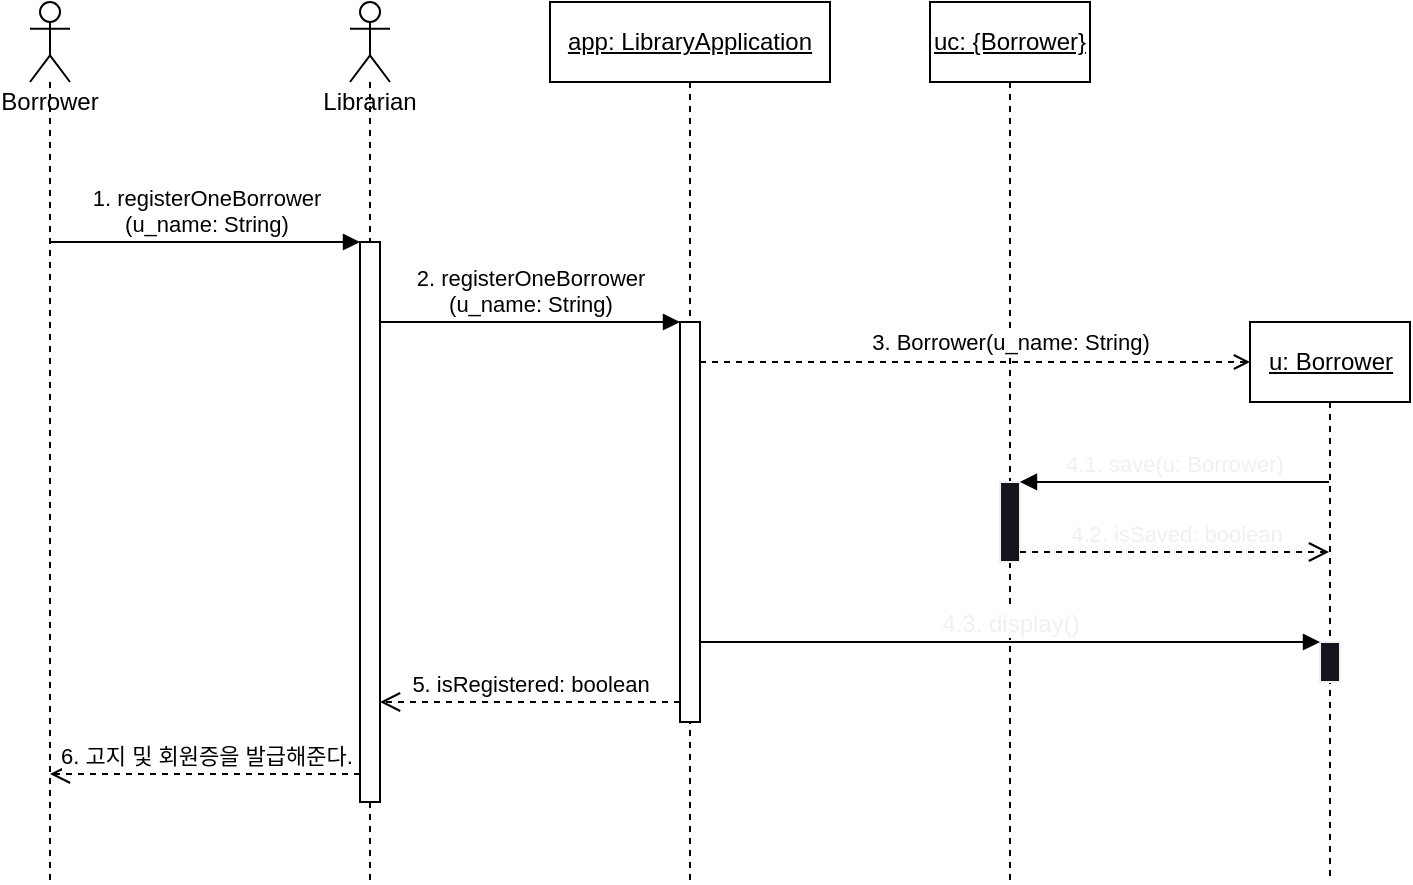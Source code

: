 <mxfile>
    <diagram id="SbDjxOFhfJFgFubJpmIF" name="Page-1">
        <mxGraphModel dx="461" dy="648" grid="1" gridSize="10" guides="1" tooltips="1" connect="1" arrows="1" fold="1" page="1" pageScale="1" pageWidth="850" pageHeight="1100" math="0" shadow="0">
            <root>
                <mxCell id="0"/>
                <mxCell id="1" parent="0"/>
                <mxCell id="3" value="Borrower" style="shape=umlLifeline;participant=umlActor;perimeter=lifelinePerimeter;whiteSpace=wrap;html=1;container=1;collapsible=0;recursiveResize=0;verticalAlign=top;spacingTop=36;outlineConnect=0;" vertex="1" parent="1">
                    <mxGeometry x="30" y="40" width="20" height="440" as="geometry"/>
                </mxCell>
                <mxCell id="4" value="Librarian&lt;br&gt;" style="shape=umlLifeline;participant=umlActor;perimeter=lifelinePerimeter;whiteSpace=wrap;html=1;container=1;collapsible=0;recursiveResize=0;verticalAlign=top;spacingTop=36;outlineConnect=0;" vertex="1" parent="1">
                    <mxGeometry x="190" y="40" width="20" height="440" as="geometry"/>
                </mxCell>
                <mxCell id="5" value="" style="html=1;points=[];perimeter=orthogonalPerimeter;" vertex="1" parent="4">
                    <mxGeometry x="5" y="120" width="10" height="280" as="geometry"/>
                </mxCell>
                <mxCell id="6" value="1. registerOneBorrower&lt;br&gt;(u_name: String)" style="html=1;verticalAlign=bottom;endArrow=block;entryX=0;entryY=0;" edge="1" target="5" parent="1" source="3">
                    <mxGeometry relative="1" as="geometry">
                        <mxPoint x="-150.5" y="130.0" as="sourcePoint"/>
                    </mxGeometry>
                </mxCell>
                <mxCell id="7" value="6. 고지 및 회원증을 발급해준다." style="html=1;verticalAlign=bottom;endArrow=open;dashed=1;endSize=8;exitX=0;exitY=0.95;" edge="1" source="5" parent="1" target="3">
                    <mxGeometry relative="1" as="geometry">
                        <mxPoint x="30" y="206" as="targetPoint"/>
                    </mxGeometry>
                </mxCell>
                <mxCell id="8" value="&lt;u&gt;app: LibraryApplication&lt;/u&gt;" style="shape=umlLifeline;perimeter=lifelinePerimeter;whiteSpace=wrap;html=1;container=1;collapsible=0;recursiveResize=0;outlineConnect=0;" vertex="1" parent="1">
                    <mxGeometry x="290" y="40" width="140" height="440" as="geometry"/>
                </mxCell>
                <mxCell id="37" value="" style="html=1;points=[];perimeter=orthogonalPerimeter;" vertex="1" parent="8">
                    <mxGeometry x="65" y="160" width="10" height="200" as="geometry"/>
                </mxCell>
                <mxCell id="11" value="&lt;u&gt;uc: {Borrower}&lt;/u&gt;" style="shape=umlLifeline;perimeter=lifelinePerimeter;whiteSpace=wrap;html=1;container=1;collapsible=0;recursiveResize=0;outlineConnect=0;" vertex="1" parent="1">
                    <mxGeometry x="480" y="40" width="80" height="440" as="geometry"/>
                </mxCell>
                <mxCell id="49" value="" style="html=1;points=[];perimeter=orthogonalPerimeter;strokeColor=rgb(240, 240, 240);fontFamily=Helvetica;fontSize=12;fontColor=rgb(240, 240, 240);fillColor=rgb(24, 20, 29);" vertex="1" parent="11">
                    <mxGeometry x="35" y="240" width="10" height="40" as="geometry"/>
                </mxCell>
                <mxCell id="22" value="" style="html=1;verticalAlign=bottom;labelBackgroundColor=none;endArrow=open;endFill=0;dashed=1;entryX=0;entryY=0.5;entryDx=0;entryDy=0;" edge="1" parent="1" source="37" target="47">
                    <mxGeometry width="160" relative="1" as="geometry">
                        <mxPoint x="300" y="250" as="sourcePoint"/>
                        <mxPoint x="456.364" y="240" as="targetPoint"/>
                    </mxGeometry>
                </mxCell>
                <mxCell id="42" value="3. Borrower(u_name: String)" style="edgeLabel;html=1;align=center;verticalAlign=middle;resizable=0;points=[];" vertex="1" connectable="0" parent="22">
                    <mxGeometry x="0.581" relative="1" as="geometry">
                        <mxPoint x="-63" y="-10" as="offset"/>
                    </mxGeometry>
                </mxCell>
                <mxCell id="38" value="2. registerOneBorrower&lt;br&gt;(u_name: String)" style="html=1;verticalAlign=bottom;endArrow=block;entryX=0;entryY=0;" edge="1" target="37" parent="1" source="5">
                    <mxGeometry relative="1" as="geometry">
                        <mxPoint x="290" y="160" as="sourcePoint"/>
                    </mxGeometry>
                </mxCell>
                <mxCell id="39" value="5. isRegistered: boolean" style="html=1;verticalAlign=bottom;endArrow=open;dashed=1;endSize=8;exitX=0;exitY=0.95;" edge="1" source="37" parent="1" target="5">
                    <mxGeometry relative="1" as="geometry">
                        <mxPoint x="290" y="236" as="targetPoint"/>
                    </mxGeometry>
                </mxCell>
                <mxCell id="48" value=":Object" style="shape=umlLifeline;perimeter=lifelinePerimeter;whiteSpace=wrap;html=1;container=1;collapsible=0;recursiveResize=0;outlineConnect=0;" vertex="1" parent="1">
                    <mxGeometry x="640" y="200" width="80" height="280" as="geometry"/>
                </mxCell>
                <mxCell id="47" value="&lt;u&gt;u: Borrower&lt;/u&gt;" style="html=1;" vertex="1" parent="48">
                    <mxGeometry width="80" height="40" as="geometry"/>
                </mxCell>
                <mxCell id="55" value="" style="html=1;points=[];perimeter=orthogonalPerimeter;strokeColor=rgb(240, 240, 240);fontFamily=Helvetica;fontSize=12;fontColor=rgb(240, 240, 240);fillColor=rgb(24, 20, 29);" vertex="1" parent="48">
                    <mxGeometry x="35" y="160" width="10" height="20" as="geometry"/>
                </mxCell>
                <mxCell id="51" value="&lt;span style=&quot;font-size: 11px;&quot;&gt;4.2. isSaved: boolean&lt;/span&gt;" style="html=1;verticalAlign=bottom;endArrow=open;dashed=1;endSize=8;exitX=1;exitY=0.875;fontFamily=Helvetica;fontSize=12;fontColor=rgb(240, 240, 240);exitDx=0;exitDy=0;exitPerimeter=0;" edge="1" source="49" parent="1" target="48">
                    <mxGeometry relative="1" as="geometry">
                        <mxPoint x="450" y="356" as="targetPoint"/>
                    </mxGeometry>
                </mxCell>
                <mxCell id="54" value="4.3. display()" style="html=1;verticalAlign=bottom;endArrow=block;fontFamily=Helvetica;fontSize=12;fontColor=rgb(240, 240, 240);" edge="1" parent="1" source="37" target="55">
                    <mxGeometry width="80" relative="1" as="geometry">
                        <mxPoint x="350" y="360" as="sourcePoint"/>
                        <mxPoint x="580" y="360" as="targetPoint"/>
                    </mxGeometry>
                </mxCell>
                <mxCell id="56" value="&lt;span style=&quot;font-size: 11px;&quot;&gt;4.1. save(u: Borrower)&lt;/span&gt;" style="html=1;verticalAlign=bottom;endArrow=block;fontFamily=Helvetica;fontSize=12;fontColor=rgb(240, 240, 240);entryX=0.998;entryY=-0.001;entryDx=0;entryDy=0;entryPerimeter=0;" edge="1" parent="1" source="48" target="49">
                    <mxGeometry width="80" relative="1" as="geometry">
                        <mxPoint x="510" y="290" as="sourcePoint"/>
                        <mxPoint x="580" y="270" as="targetPoint"/>
                    </mxGeometry>
                </mxCell>
            </root>
        </mxGraphModel>
    </diagram>
</mxfile>